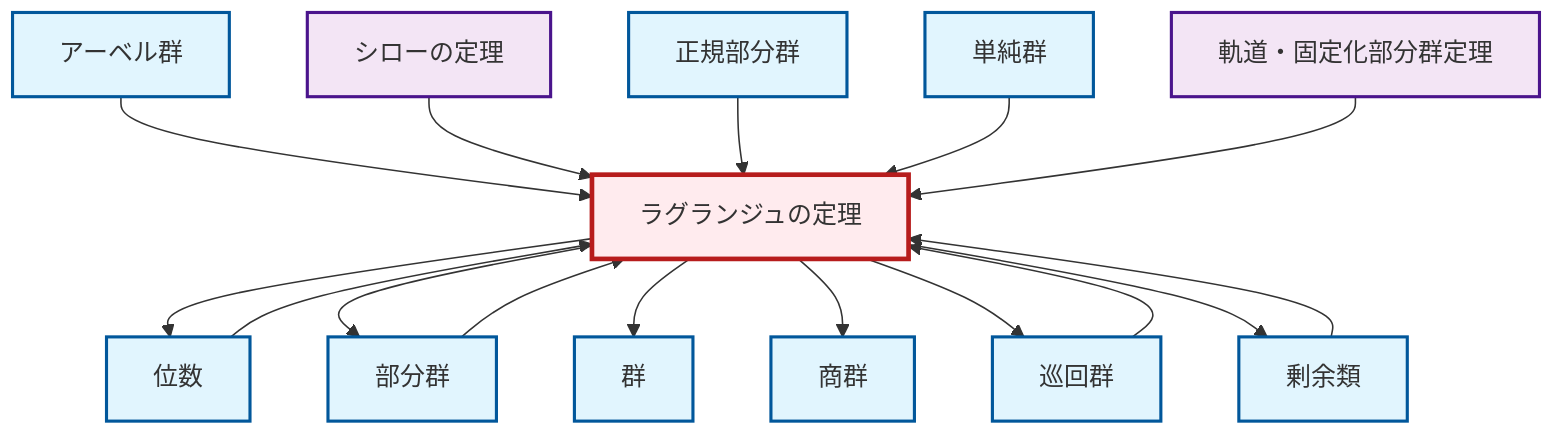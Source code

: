graph TD
    classDef definition fill:#e1f5fe,stroke:#01579b,stroke-width:2px
    classDef theorem fill:#f3e5f5,stroke:#4a148c,stroke-width:2px
    classDef axiom fill:#fff3e0,stroke:#e65100,stroke-width:2px
    classDef example fill:#e8f5e9,stroke:#1b5e20,stroke-width:2px
    classDef current fill:#ffebee,stroke:#b71c1c,stroke-width:3px
    def-simple-group["単純群"]:::definition
    def-normal-subgroup["正規部分群"]:::definition
    def-group["群"]:::definition
    def-order["位数"]:::definition
    def-coset["剰余類"]:::definition
    thm-lagrange["ラグランジュの定理"]:::theorem
    def-subgroup["部分群"]:::definition
    def-abelian-group["アーベル群"]:::definition
    def-cyclic-group["巡回群"]:::definition
    thm-orbit-stabilizer["軌道・固定化部分群定理"]:::theorem
    def-quotient-group["商群"]:::definition
    thm-sylow["シローの定理"]:::theorem
    def-abelian-group --> thm-lagrange
    thm-lagrange --> def-order
    def-coset --> thm-lagrange
    def-cyclic-group --> thm-lagrange
    def-subgroup --> thm-lagrange
    thm-lagrange --> def-subgroup
    thm-sylow --> thm-lagrange
    def-normal-subgroup --> thm-lagrange
    thm-lagrange --> def-group
    def-simple-group --> thm-lagrange
    thm-lagrange --> def-quotient-group
    def-order --> thm-lagrange
    thm-lagrange --> def-cyclic-group
    thm-orbit-stabilizer --> thm-lagrange
    thm-lagrange --> def-coset
    class thm-lagrange current